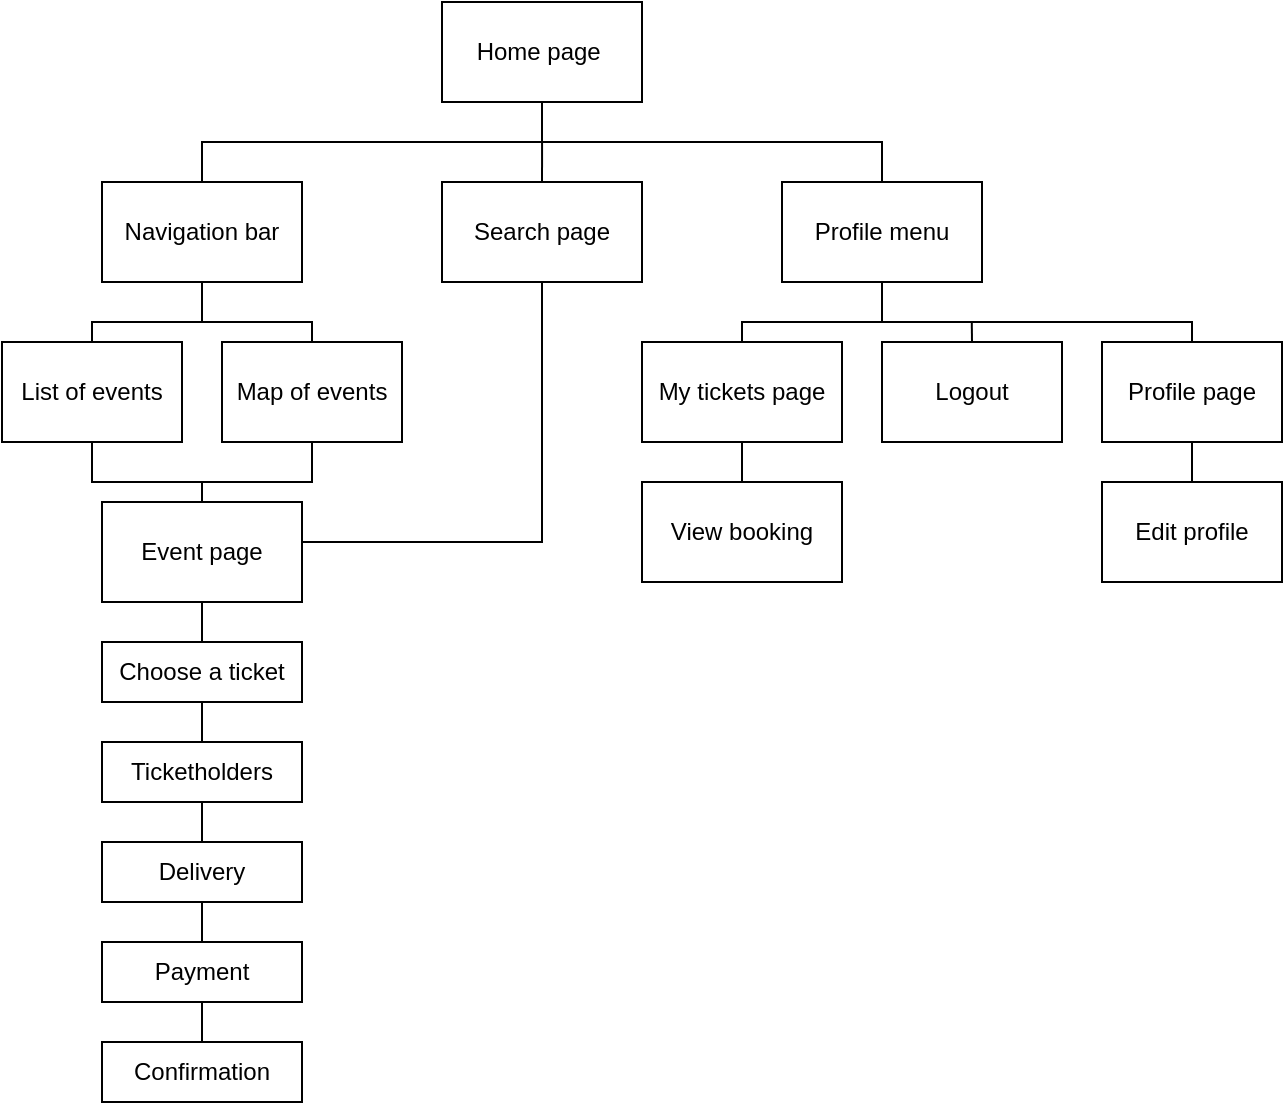 <mxfile version="18.0.7" type="device"><diagram id="YAvaa6vlbQ-i8ER9m03c" name="Page-1"><mxGraphModel dx="1720" dy="962" grid="1" gridSize="10" guides="1" tooltips="1" connect="1" arrows="1" fold="1" page="1" pageScale="1" pageWidth="1200" pageHeight="1600" math="0" shadow="0"><root><mxCell id="0"/><mxCell id="1" parent="0"/><mxCell id="b8Gyg8FXRx38WIIQiHA_-25" style="edgeStyle=orthogonalEdgeStyle;rounded=0;orthogonalLoop=1;jettySize=auto;html=1;entryX=0.5;entryY=0;entryDx=0;entryDy=0;endArrow=none;endFill=0;" edge="1" parent="1" source="b8Gyg8FXRx38WIIQiHA_-1" target="b8Gyg8FXRx38WIIQiHA_-2"><mxGeometry relative="1" as="geometry"><Array as="points"><mxPoint x="510" y="160"/><mxPoint x="340" y="160"/></Array></mxGeometry></mxCell><mxCell id="b8Gyg8FXRx38WIIQiHA_-1" value="Home page&amp;nbsp;" style="rounded=0;whiteSpace=wrap;html=1;" vertex="1" parent="1"><mxGeometry x="460" y="90" width="100" height="50" as="geometry"/></mxCell><mxCell id="b8Gyg8FXRx38WIIQiHA_-28" style="edgeStyle=orthogonalEdgeStyle;rounded=0;orthogonalLoop=1;jettySize=auto;html=1;entryX=0.5;entryY=0;entryDx=0;entryDy=0;endArrow=none;endFill=0;" edge="1" parent="1" source="b8Gyg8FXRx38WIIQiHA_-2" target="b8Gyg8FXRx38WIIQiHA_-4"><mxGeometry relative="1" as="geometry"/></mxCell><mxCell id="b8Gyg8FXRx38WIIQiHA_-2" value="Navigation bar" style="rounded=0;whiteSpace=wrap;html=1;" vertex="1" parent="1"><mxGeometry x="290" y="180" width="100" height="50" as="geometry"/></mxCell><mxCell id="b8Gyg8FXRx38WIIQiHA_-30" style="edgeStyle=orthogonalEdgeStyle;rounded=0;orthogonalLoop=1;jettySize=auto;html=1;entryX=0.5;entryY=0;entryDx=0;entryDy=0;endArrow=none;endFill=0;" edge="1" parent="1" source="b8Gyg8FXRx38WIIQiHA_-4" target="b8Gyg8FXRx38WIIQiHA_-12"><mxGeometry relative="1" as="geometry"/></mxCell><mxCell id="b8Gyg8FXRx38WIIQiHA_-4" value="List of events" style="rounded=0;whiteSpace=wrap;html=1;" vertex="1" parent="1"><mxGeometry x="240" y="260" width="90" height="50" as="geometry"/></mxCell><mxCell id="b8Gyg8FXRx38WIIQiHA_-29" style="edgeStyle=orthogonalEdgeStyle;rounded=0;orthogonalLoop=1;jettySize=auto;html=1;exitX=0.5;exitY=0;exitDx=0;exitDy=0;endArrow=none;endFill=0;" edge="1" parent="1" source="b8Gyg8FXRx38WIIQiHA_-5"><mxGeometry relative="1" as="geometry"><mxPoint x="340" y="250" as="targetPoint"/><Array as="points"><mxPoint x="395" y="250"/></Array></mxGeometry></mxCell><mxCell id="b8Gyg8FXRx38WIIQiHA_-31" style="edgeStyle=orthogonalEdgeStyle;rounded=0;orthogonalLoop=1;jettySize=auto;html=1;endArrow=none;endFill=0;entryX=0.5;entryY=0;entryDx=0;entryDy=0;" edge="1" parent="1" source="b8Gyg8FXRx38WIIQiHA_-5" target="b8Gyg8FXRx38WIIQiHA_-12"><mxGeometry relative="1" as="geometry"><mxPoint x="350" y="330" as="targetPoint"/></mxGeometry></mxCell><mxCell id="b8Gyg8FXRx38WIIQiHA_-5" value="Map of events" style="rounded=0;whiteSpace=wrap;html=1;" vertex="1" parent="1"><mxGeometry x="350" y="260" width="90" height="50" as="geometry"/></mxCell><mxCell id="b8Gyg8FXRx38WIIQiHA_-38" style="edgeStyle=orthogonalEdgeStyle;rounded=0;orthogonalLoop=1;jettySize=auto;html=1;endArrow=none;endFill=0;" edge="1" parent="1" source="b8Gyg8FXRx38WIIQiHA_-8"><mxGeometry relative="1" as="geometry"><mxPoint x="680" y="250" as="targetPoint"/><Array as="points"><mxPoint x="835" y="250"/></Array></mxGeometry></mxCell><mxCell id="b8Gyg8FXRx38WIIQiHA_-39" style="edgeStyle=orthogonalEdgeStyle;rounded=0;orthogonalLoop=1;jettySize=auto;html=1;endArrow=none;endFill=0;" edge="1" parent="1" source="b8Gyg8FXRx38WIIQiHA_-8" target="b8Gyg8FXRx38WIIQiHA_-11"><mxGeometry relative="1" as="geometry"/></mxCell><mxCell id="b8Gyg8FXRx38WIIQiHA_-8" value="Profile page" style="rounded=0;whiteSpace=wrap;html=1;" vertex="1" parent="1"><mxGeometry x="790" y="260" width="90" height="50" as="geometry"/></mxCell><mxCell id="b8Gyg8FXRx38WIIQiHA_-41" style="edgeStyle=orthogonalEdgeStyle;rounded=0;orthogonalLoop=1;jettySize=auto;html=1;entryX=0.5;entryY=0;entryDx=0;entryDy=0;endArrow=none;endFill=0;" edge="1" parent="1" source="b8Gyg8FXRx38WIIQiHA_-9" target="b8Gyg8FXRx38WIIQiHA_-40"><mxGeometry relative="1" as="geometry"/></mxCell><mxCell id="b8Gyg8FXRx38WIIQiHA_-9" value="My tickets page" style="rounded=0;whiteSpace=wrap;html=1;" vertex="1" parent="1"><mxGeometry x="560" y="260" width="100" height="50" as="geometry"/></mxCell><mxCell id="b8Gyg8FXRx38WIIQiHA_-27" style="edgeStyle=orthogonalEdgeStyle;rounded=0;orthogonalLoop=1;jettySize=auto;html=1;endArrow=none;endFill=0;" edge="1" parent="1" source="b8Gyg8FXRx38WIIQiHA_-10"><mxGeometry relative="1" as="geometry"><mxPoint x="510" y="160" as="targetPoint"/><Array as="points"><mxPoint x="680" y="160"/></Array></mxGeometry></mxCell><mxCell id="b8Gyg8FXRx38WIIQiHA_-37" style="edgeStyle=orthogonalEdgeStyle;rounded=0;orthogonalLoop=1;jettySize=auto;html=1;entryX=0.5;entryY=0;entryDx=0;entryDy=0;endArrow=none;endFill=0;" edge="1" parent="1" source="b8Gyg8FXRx38WIIQiHA_-10" target="b8Gyg8FXRx38WIIQiHA_-9"><mxGeometry relative="1" as="geometry"/></mxCell><mxCell id="b8Gyg8FXRx38WIIQiHA_-10" value="Profile menu" style="rounded=0;whiteSpace=wrap;html=1;" vertex="1" parent="1"><mxGeometry x="630" y="180" width="100" height="50" as="geometry"/></mxCell><mxCell id="b8Gyg8FXRx38WIIQiHA_-11" value="Edit profile" style="rounded=0;whiteSpace=wrap;html=1;" vertex="1" parent="1"><mxGeometry x="790" y="330" width="90" height="50" as="geometry"/></mxCell><mxCell id="b8Gyg8FXRx38WIIQiHA_-32" style="edgeStyle=orthogonalEdgeStyle;rounded=0;orthogonalLoop=1;jettySize=auto;html=1;entryX=0.5;entryY=-0.107;entryDx=0;entryDy=0;entryPerimeter=0;endArrow=none;endFill=0;" edge="1" parent="1" source="b8Gyg8FXRx38WIIQiHA_-12" target="b8Gyg8FXRx38WIIQiHA_-13"><mxGeometry relative="1" as="geometry"/></mxCell><mxCell id="b8Gyg8FXRx38WIIQiHA_-12" value="Event page" style="rounded=0;whiteSpace=wrap;html=1;" vertex="1" parent="1"><mxGeometry x="290" y="340" width="100" height="50" as="geometry"/></mxCell><mxCell id="b8Gyg8FXRx38WIIQiHA_-33" style="edgeStyle=orthogonalEdgeStyle;rounded=0;orthogonalLoop=1;jettySize=auto;html=1;entryX=0.5;entryY=0;entryDx=0;entryDy=0;endArrow=none;endFill=0;" edge="1" parent="1" source="b8Gyg8FXRx38WIIQiHA_-13" target="b8Gyg8FXRx38WIIQiHA_-14"><mxGeometry relative="1" as="geometry"/></mxCell><mxCell id="b8Gyg8FXRx38WIIQiHA_-13" value="Choose a ticket" style="rounded=0;whiteSpace=wrap;html=1;" vertex="1" parent="1"><mxGeometry x="290" y="410" width="100" height="30" as="geometry"/></mxCell><mxCell id="b8Gyg8FXRx38WIIQiHA_-34" style="edgeStyle=orthogonalEdgeStyle;rounded=0;orthogonalLoop=1;jettySize=auto;html=1;entryX=0.5;entryY=0;entryDx=0;entryDy=0;endArrow=none;endFill=0;" edge="1" parent="1" source="b8Gyg8FXRx38WIIQiHA_-14" target="b8Gyg8FXRx38WIIQiHA_-15"><mxGeometry relative="1" as="geometry"/></mxCell><mxCell id="b8Gyg8FXRx38WIIQiHA_-14" value="Ticketholders" style="rounded=0;whiteSpace=wrap;html=1;" vertex="1" parent="1"><mxGeometry x="290" y="460" width="100" height="30" as="geometry"/></mxCell><mxCell id="b8Gyg8FXRx38WIIQiHA_-35" style="edgeStyle=orthogonalEdgeStyle;rounded=0;orthogonalLoop=1;jettySize=auto;html=1;endArrow=none;endFill=0;" edge="1" parent="1" source="b8Gyg8FXRx38WIIQiHA_-15" target="b8Gyg8FXRx38WIIQiHA_-16"><mxGeometry relative="1" as="geometry"/></mxCell><mxCell id="b8Gyg8FXRx38WIIQiHA_-15" value="Delivery" style="rounded=0;whiteSpace=wrap;html=1;" vertex="1" parent="1"><mxGeometry x="290" y="510" width="100" height="30" as="geometry"/></mxCell><mxCell id="b8Gyg8FXRx38WIIQiHA_-36" style="edgeStyle=orthogonalEdgeStyle;rounded=0;orthogonalLoop=1;jettySize=auto;html=1;entryX=0.5;entryY=0;entryDx=0;entryDy=0;endArrow=none;endFill=0;" edge="1" parent="1" source="b8Gyg8FXRx38WIIQiHA_-16" target="b8Gyg8FXRx38WIIQiHA_-19"><mxGeometry relative="1" as="geometry"/></mxCell><mxCell id="b8Gyg8FXRx38WIIQiHA_-16" value="Payment" style="rounded=0;whiteSpace=wrap;html=1;" vertex="1" parent="1"><mxGeometry x="290" y="560" width="100" height="30" as="geometry"/></mxCell><mxCell id="b8Gyg8FXRx38WIIQiHA_-19" value="Confirmation" style="rounded=0;whiteSpace=wrap;html=1;" vertex="1" parent="1"><mxGeometry x="290" y="610" width="100" height="30" as="geometry"/></mxCell><mxCell id="b8Gyg8FXRx38WIIQiHA_-23" style="edgeStyle=orthogonalEdgeStyle;rounded=0;orthogonalLoop=1;jettySize=auto;html=1;entryX=1;entryY=0.5;entryDx=0;entryDy=0;endArrow=none;endFill=0;" edge="1" parent="1" source="b8Gyg8FXRx38WIIQiHA_-20" target="b8Gyg8FXRx38WIIQiHA_-12"><mxGeometry relative="1" as="geometry"><Array as="points"><mxPoint x="510" y="360"/><mxPoint x="390" y="360"/></Array></mxGeometry></mxCell><mxCell id="b8Gyg8FXRx38WIIQiHA_-26" style="edgeStyle=orthogonalEdgeStyle;rounded=0;orthogonalLoop=1;jettySize=auto;html=1;exitX=0.5;exitY=0;exitDx=0;exitDy=0;endArrow=none;endFill=0;" edge="1" parent="1" source="b8Gyg8FXRx38WIIQiHA_-20"><mxGeometry relative="1" as="geometry"><mxPoint x="510.043" y="160" as="targetPoint"/></mxGeometry></mxCell><mxCell id="b8Gyg8FXRx38WIIQiHA_-20" value="Search page" style="rounded=0;whiteSpace=wrap;html=1;" vertex="1" parent="1"><mxGeometry x="460" y="180" width="100" height="50" as="geometry"/></mxCell><mxCell id="b8Gyg8FXRx38WIIQiHA_-40" value="View booking" style="rounded=0;whiteSpace=wrap;html=1;" vertex="1" parent="1"><mxGeometry x="560" y="330" width="100" height="50" as="geometry"/></mxCell><mxCell id="b8Gyg8FXRx38WIIQiHA_-43" style="edgeStyle=orthogonalEdgeStyle;rounded=0;orthogonalLoop=1;jettySize=auto;html=1;exitX=0.5;exitY=0;exitDx=0;exitDy=0;endArrow=none;endFill=0;" edge="1" parent="1" source="b8Gyg8FXRx38WIIQiHA_-42"><mxGeometry relative="1" as="geometry"><mxPoint x="724.889" y="250" as="targetPoint"/></mxGeometry></mxCell><mxCell id="b8Gyg8FXRx38WIIQiHA_-42" value="Logout" style="rounded=0;whiteSpace=wrap;html=1;" vertex="1" parent="1"><mxGeometry x="680" y="260" width="90" height="50" as="geometry"/></mxCell></root></mxGraphModel></diagram></mxfile>